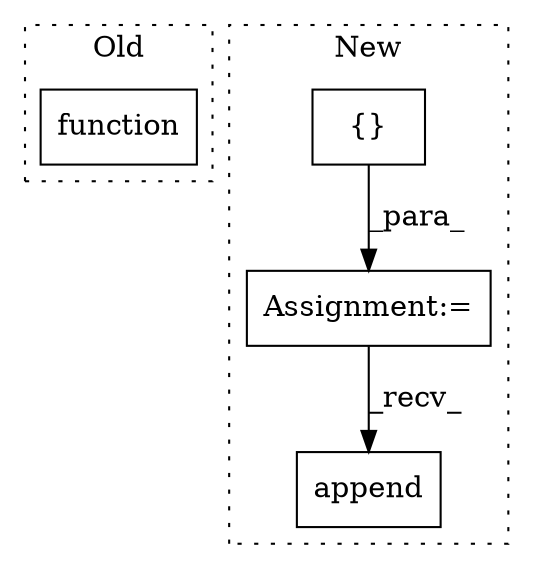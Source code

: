digraph G {
subgraph cluster0 {
1 [label="function" a="32" s="21874,21914" l="9,1" shape="box"];
label = "Old";
style="dotted";
}
subgraph cluster1 {
2 [label="{}" a="4" s="20951" l="2" shape="box"];
3 [label="Assignment:=" a="7" s="20941" l="1" shape="box"];
4 [label="append" a="32" s="22183,22240" l="7,1" shape="box"];
label = "New";
style="dotted";
}
2 -> 3 [label="_para_"];
3 -> 4 [label="_recv_"];
}